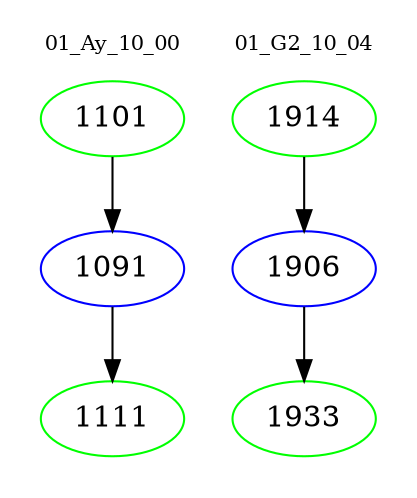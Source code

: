 digraph{
subgraph cluster_0 {
color = white
label = "01_Ay_10_00";
fontsize=10;
T0_1101 [label="1101", color="green"]
T0_1101 -> T0_1091 [color="black"]
T0_1091 [label="1091", color="blue"]
T0_1091 -> T0_1111 [color="black"]
T0_1111 [label="1111", color="green"]
}
subgraph cluster_1 {
color = white
label = "01_G2_10_04";
fontsize=10;
T1_1914 [label="1914", color="green"]
T1_1914 -> T1_1906 [color="black"]
T1_1906 [label="1906", color="blue"]
T1_1906 -> T1_1933 [color="black"]
T1_1933 [label="1933", color="green"]
}
}
